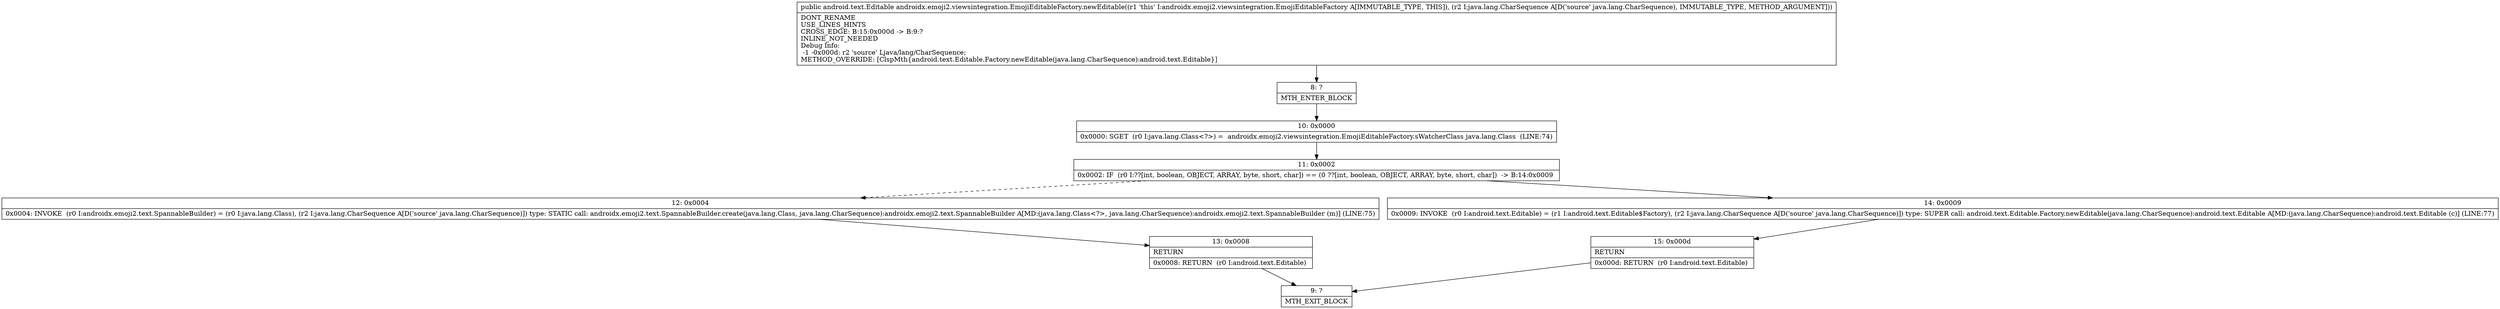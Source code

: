 digraph "CFG forandroidx.emoji2.viewsintegration.EmojiEditableFactory.newEditable(Ljava\/lang\/CharSequence;)Landroid\/text\/Editable;" {
Node_8 [shape=record,label="{8\:\ ?|MTH_ENTER_BLOCK\l}"];
Node_10 [shape=record,label="{10\:\ 0x0000|0x0000: SGET  (r0 I:java.lang.Class\<?\>) =  androidx.emoji2.viewsintegration.EmojiEditableFactory.sWatcherClass java.lang.Class  (LINE:74)\l}"];
Node_11 [shape=record,label="{11\:\ 0x0002|0x0002: IF  (r0 I:??[int, boolean, OBJECT, ARRAY, byte, short, char]) == (0 ??[int, boolean, OBJECT, ARRAY, byte, short, char])  \-\> B:14:0x0009 \l}"];
Node_12 [shape=record,label="{12\:\ 0x0004|0x0004: INVOKE  (r0 I:androidx.emoji2.text.SpannableBuilder) = (r0 I:java.lang.Class), (r2 I:java.lang.CharSequence A[D('source' java.lang.CharSequence)]) type: STATIC call: androidx.emoji2.text.SpannableBuilder.create(java.lang.Class, java.lang.CharSequence):androidx.emoji2.text.SpannableBuilder A[MD:(java.lang.Class\<?\>, java.lang.CharSequence):androidx.emoji2.text.SpannableBuilder (m)] (LINE:75)\l}"];
Node_13 [shape=record,label="{13\:\ 0x0008|RETURN\l|0x0008: RETURN  (r0 I:android.text.Editable) \l}"];
Node_9 [shape=record,label="{9\:\ ?|MTH_EXIT_BLOCK\l}"];
Node_14 [shape=record,label="{14\:\ 0x0009|0x0009: INVOKE  (r0 I:android.text.Editable) = (r1 I:android.text.Editable$Factory), (r2 I:java.lang.CharSequence A[D('source' java.lang.CharSequence)]) type: SUPER call: android.text.Editable.Factory.newEditable(java.lang.CharSequence):android.text.Editable A[MD:(java.lang.CharSequence):android.text.Editable (c)] (LINE:77)\l}"];
Node_15 [shape=record,label="{15\:\ 0x000d|RETURN\l|0x000d: RETURN  (r0 I:android.text.Editable) \l}"];
MethodNode[shape=record,label="{public android.text.Editable androidx.emoji2.viewsintegration.EmojiEditableFactory.newEditable((r1 'this' I:androidx.emoji2.viewsintegration.EmojiEditableFactory A[IMMUTABLE_TYPE, THIS]), (r2 I:java.lang.CharSequence A[D('source' java.lang.CharSequence), IMMUTABLE_TYPE, METHOD_ARGUMENT]))  | DONT_RENAME\lUSE_LINES_HINTS\lCROSS_EDGE: B:15:0x000d \-\> B:9:?\lINLINE_NOT_NEEDED\lDebug Info:\l  \-1 \-0x000d: r2 'source' Ljava\/lang\/CharSequence;\lMETHOD_OVERRIDE: [ClspMth\{android.text.Editable.Factory.newEditable(java.lang.CharSequence):android.text.Editable\}]\l}"];
MethodNode -> Node_8;Node_8 -> Node_10;
Node_10 -> Node_11;
Node_11 -> Node_12[style=dashed];
Node_11 -> Node_14;
Node_12 -> Node_13;
Node_13 -> Node_9;
Node_14 -> Node_15;
Node_15 -> Node_9;
}

